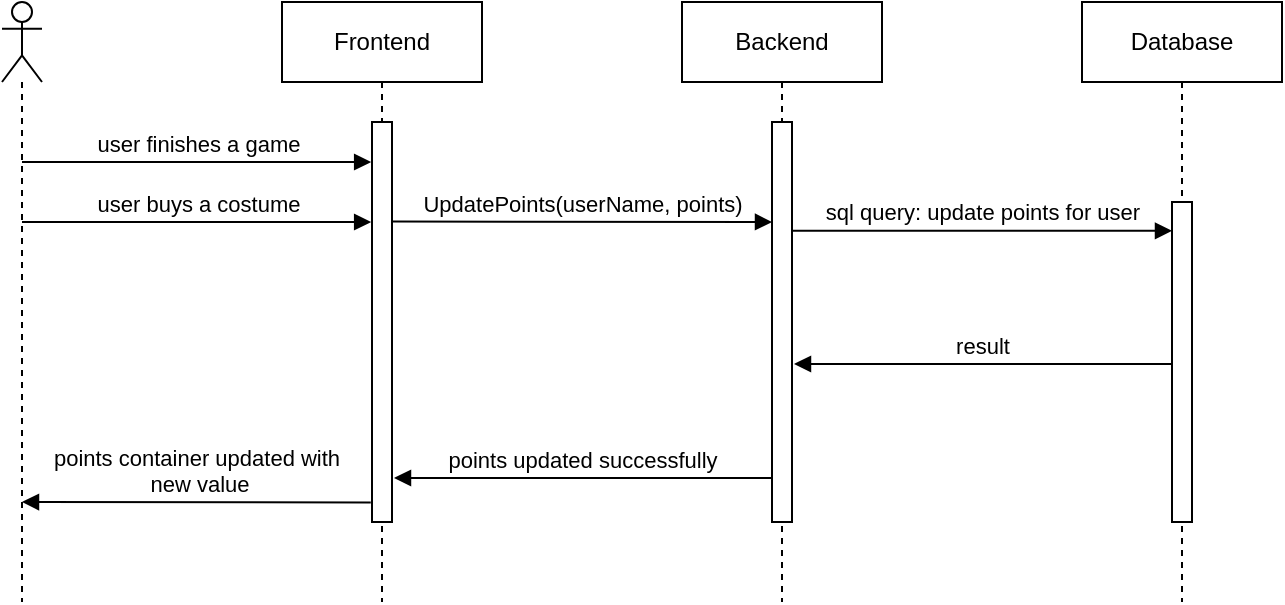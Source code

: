 <mxfile version="14.9.9" type="device"><diagram id="gI-UfgRtYg5_XcOUWBJF" name="Page-1"><mxGraphModel dx="981" dy="526" grid="1" gridSize="10" guides="1" tooltips="1" connect="1" arrows="1" fold="1" page="1" pageScale="1" pageWidth="1100" pageHeight="850" math="0" shadow="0"><root><mxCell id="0"/><mxCell id="1" parent="0"/><mxCell id="t8E25NRPGkJz1JbM-nxx-3" value="" style="shape=umlLifeline;participant=umlActor;perimeter=lifelinePerimeter;whiteSpace=wrap;html=1;container=1;collapsible=0;recursiveResize=0;verticalAlign=top;spacingTop=36;outlineConnect=0;" vertex="1" parent="1"><mxGeometry x="220" y="180" width="20" height="300" as="geometry"/></mxCell><mxCell id="t8E25NRPGkJz1JbM-nxx-4" value="user finishes a game" style="html=1;verticalAlign=bottom;endArrow=block;entryX=-0.042;entryY=0.1;entryDx=0;entryDy=0;entryPerimeter=0;" edge="1" parent="t8E25NRPGkJz1JbM-nxx-3" target="t8E25NRPGkJz1JbM-nxx-6"><mxGeometry width="80" relative="1" as="geometry"><mxPoint x="10" y="80" as="sourcePoint"/><mxPoint x="90" y="80" as="targetPoint"/></mxGeometry></mxCell><mxCell id="t8E25NRPGkJz1JbM-nxx-5" value="Frontend" style="shape=umlLifeline;perimeter=lifelinePerimeter;whiteSpace=wrap;html=1;container=1;collapsible=0;recursiveResize=0;outlineConnect=0;" vertex="1" parent="1"><mxGeometry x="360" y="180" width="100" height="300" as="geometry"/></mxCell><mxCell id="t8E25NRPGkJz1JbM-nxx-6" value="" style="html=1;points=[];perimeter=orthogonalPerimeter;" vertex="1" parent="t8E25NRPGkJz1JbM-nxx-5"><mxGeometry x="45" y="60" width="10" height="200" as="geometry"/></mxCell><mxCell id="t8E25NRPGkJz1JbM-nxx-7" value="Backend" style="shape=umlLifeline;perimeter=lifelinePerimeter;whiteSpace=wrap;html=1;container=1;collapsible=0;recursiveResize=0;outlineConnect=0;" vertex="1" parent="1"><mxGeometry x="560" y="180" width="100" height="300" as="geometry"/></mxCell><mxCell id="t8E25NRPGkJz1JbM-nxx-8" value="" style="html=1;points=[];perimeter=orthogonalPerimeter;" vertex="1" parent="t8E25NRPGkJz1JbM-nxx-7"><mxGeometry x="45" y="60" width="10" height="200" as="geometry"/></mxCell><mxCell id="t8E25NRPGkJz1JbM-nxx-9" value="Database" style="shape=umlLifeline;perimeter=lifelinePerimeter;whiteSpace=wrap;html=1;container=1;collapsible=0;recursiveResize=0;outlineConnect=0;" vertex="1" parent="1"><mxGeometry x="760" y="180" width="100" height="300" as="geometry"/></mxCell><mxCell id="t8E25NRPGkJz1JbM-nxx-10" value="" style="html=1;points=[];perimeter=orthogonalPerimeter;" vertex="1" parent="t8E25NRPGkJz1JbM-nxx-9"><mxGeometry x="45" y="100" width="10" height="160" as="geometry"/></mxCell><mxCell id="t8E25NRPGkJz1JbM-nxx-11" value="UpdatePoints(userName, points)" style="html=1;verticalAlign=bottom;endArrow=block;exitX=1.035;exitY=0.199;exitDx=0;exitDy=0;exitPerimeter=0;" edge="1" parent="1"><mxGeometry width="80" relative="1" as="geometry"><mxPoint x="415.35" y="289.8" as="sourcePoint"/><mxPoint x="605" y="290.0" as="targetPoint"/></mxGeometry></mxCell><mxCell id="t8E25NRPGkJz1JbM-nxx-12" value="sql query: update points for user" style="html=1;verticalAlign=bottom;endArrow=block;exitX=0.968;exitY=0.272;exitDx=0;exitDy=0;exitPerimeter=0;" edge="1" parent="1" source="t8E25NRPGkJz1JbM-nxx-8" target="t8E25NRPGkJz1JbM-nxx-10"><mxGeometry width="80" relative="1" as="geometry"><mxPoint x="620" y="300" as="sourcePoint"/><mxPoint x="803" y="295" as="targetPoint"/></mxGeometry></mxCell><mxCell id="t8E25NRPGkJz1JbM-nxx-13" value="result" style="html=1;verticalAlign=bottom;endArrow=block;exitX=-0.036;exitY=0.834;exitDx=0;exitDy=0;exitPerimeter=0;" edge="1" parent="1"><mxGeometry width="80" relative="1" as="geometry"><mxPoint x="804.64" y="361.04" as="sourcePoint"/><mxPoint x="616" y="361.0" as="targetPoint"/><Array as="points"><mxPoint x="616" y="361"/></Array></mxGeometry></mxCell><mxCell id="t8E25NRPGkJz1JbM-nxx-14" value="points updated successfully" style="html=1;verticalAlign=bottom;endArrow=block;exitX=-0.036;exitY=0.834;exitDx=0;exitDy=0;exitPerimeter=0;" edge="1" parent="1"><mxGeometry width="80" relative="1" as="geometry"><mxPoint x="604.64" y="418.04" as="sourcePoint"/><mxPoint x="416" y="418" as="targetPoint"/><Array as="points"><mxPoint x="416" y="418"/></Array></mxGeometry></mxCell><mxCell id="t8E25NRPGkJz1JbM-nxx-15" value="points container updated with&lt;br&gt;&amp;nbsp;new value" style="html=1;verticalAlign=bottom;endArrow=block;exitX=-0.061;exitY=0.951;exitDx=0;exitDy=0;exitPerimeter=0;" edge="1" parent="1" source="t8E25NRPGkJz1JbM-nxx-6"><mxGeometry width="80" relative="1" as="geometry"><mxPoint x="418.64" y="430.04" as="sourcePoint"/><mxPoint x="230" y="430" as="targetPoint"/><Array as="points"><mxPoint x="230" y="430"/></Array></mxGeometry></mxCell><mxCell id="t8E25NRPGkJz1JbM-nxx-16" value="user buys a costume" style="html=1;verticalAlign=bottom;endArrow=block;entryX=-0.042;entryY=0.1;entryDx=0;entryDy=0;entryPerimeter=0;" edge="1" parent="1"><mxGeometry width="80" relative="1" as="geometry"><mxPoint x="230" y="290" as="sourcePoint"/><mxPoint x="404.58" y="290" as="targetPoint"/></mxGeometry></mxCell></root></mxGraphModel></diagram></mxfile>